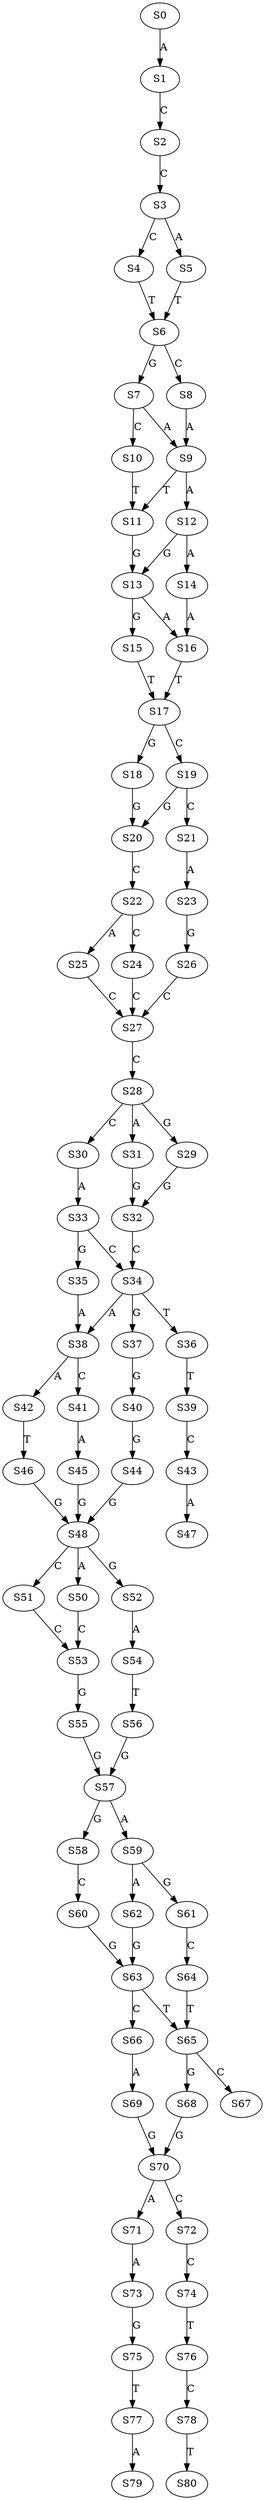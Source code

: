 strict digraph  {
	S0 -> S1 [ label = A ];
	S1 -> S2 [ label = C ];
	S2 -> S3 [ label = C ];
	S3 -> S4 [ label = C ];
	S3 -> S5 [ label = A ];
	S4 -> S6 [ label = T ];
	S5 -> S6 [ label = T ];
	S6 -> S7 [ label = G ];
	S6 -> S8 [ label = C ];
	S7 -> S9 [ label = A ];
	S7 -> S10 [ label = C ];
	S8 -> S9 [ label = A ];
	S9 -> S11 [ label = T ];
	S9 -> S12 [ label = A ];
	S10 -> S11 [ label = T ];
	S11 -> S13 [ label = G ];
	S12 -> S13 [ label = G ];
	S12 -> S14 [ label = A ];
	S13 -> S15 [ label = G ];
	S13 -> S16 [ label = A ];
	S14 -> S16 [ label = A ];
	S15 -> S17 [ label = T ];
	S16 -> S17 [ label = T ];
	S17 -> S18 [ label = G ];
	S17 -> S19 [ label = C ];
	S18 -> S20 [ label = G ];
	S19 -> S20 [ label = G ];
	S19 -> S21 [ label = C ];
	S20 -> S22 [ label = C ];
	S21 -> S23 [ label = A ];
	S22 -> S24 [ label = C ];
	S22 -> S25 [ label = A ];
	S23 -> S26 [ label = G ];
	S24 -> S27 [ label = C ];
	S25 -> S27 [ label = C ];
	S26 -> S27 [ label = C ];
	S27 -> S28 [ label = C ];
	S28 -> S29 [ label = G ];
	S28 -> S30 [ label = C ];
	S28 -> S31 [ label = A ];
	S29 -> S32 [ label = G ];
	S30 -> S33 [ label = A ];
	S31 -> S32 [ label = G ];
	S32 -> S34 [ label = C ];
	S33 -> S34 [ label = C ];
	S33 -> S35 [ label = G ];
	S34 -> S36 [ label = T ];
	S34 -> S37 [ label = G ];
	S34 -> S38 [ label = A ];
	S35 -> S38 [ label = A ];
	S36 -> S39 [ label = T ];
	S37 -> S40 [ label = G ];
	S38 -> S41 [ label = C ];
	S38 -> S42 [ label = A ];
	S39 -> S43 [ label = C ];
	S40 -> S44 [ label = G ];
	S41 -> S45 [ label = A ];
	S42 -> S46 [ label = T ];
	S43 -> S47 [ label = A ];
	S44 -> S48 [ label = G ];
	S45 -> S48 [ label = G ];
	S46 -> S48 [ label = G ];
	S48 -> S50 [ label = A ];
	S48 -> S51 [ label = C ];
	S48 -> S52 [ label = G ];
	S50 -> S53 [ label = C ];
	S51 -> S53 [ label = C ];
	S52 -> S54 [ label = A ];
	S53 -> S55 [ label = G ];
	S54 -> S56 [ label = T ];
	S55 -> S57 [ label = G ];
	S56 -> S57 [ label = G ];
	S57 -> S58 [ label = G ];
	S57 -> S59 [ label = A ];
	S58 -> S60 [ label = C ];
	S59 -> S61 [ label = G ];
	S59 -> S62 [ label = A ];
	S60 -> S63 [ label = G ];
	S61 -> S64 [ label = C ];
	S62 -> S63 [ label = G ];
	S63 -> S65 [ label = T ];
	S63 -> S66 [ label = C ];
	S64 -> S65 [ label = T ];
	S65 -> S67 [ label = C ];
	S65 -> S68 [ label = G ];
	S66 -> S69 [ label = A ];
	S68 -> S70 [ label = G ];
	S69 -> S70 [ label = G ];
	S70 -> S71 [ label = A ];
	S70 -> S72 [ label = C ];
	S71 -> S73 [ label = A ];
	S72 -> S74 [ label = C ];
	S73 -> S75 [ label = G ];
	S74 -> S76 [ label = T ];
	S75 -> S77 [ label = T ];
	S76 -> S78 [ label = C ];
	S77 -> S79 [ label = A ];
	S78 -> S80 [ label = T ];
}
